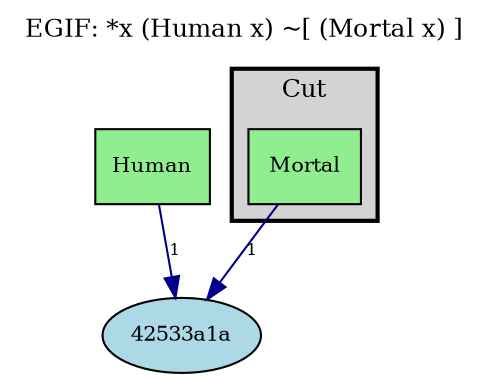 digraph EG {
  rankdir=TB;
  compound=true;
  node [fontsize=10];

  label="EGIF: *x (Human x) ~[ (Mortal x) ]";
  labelloc="t";
  fontsize=12;

  "pred_e_3f1ea4dc" [label="Human", shape=box, style=filled, fillcolor=lightgreen];
  "pred_e_1de19ab6" [label="Mortal", shape=box, style=filled, fillcolor=lightgreen];
  "Vertex(id='v_42533a1a', label=None, is_generic=True)" [label="42533a1a", shape=ellipse, style=filled, fillcolor=lightblue];
  subgraph cluster_0_0 {
    label="Cut";
    style=filled;
    fillcolor=lightgray;
    color=black;
    penwidth=2;
    "pred_e_1de19ab6";
  }

  // ν mapping connections
  "pred_e_3f1ea4dc" -> "Vertex(id='v_42533a1a', label=None, is_generic=True)" [label="1", color=darkblue, fontsize=8];
  "pred_e_1de19ab6" -> "Vertex(id='v_42533a1a', label=None, is_generic=True)" [label="1", color=darkblue, fontsize=8];
}